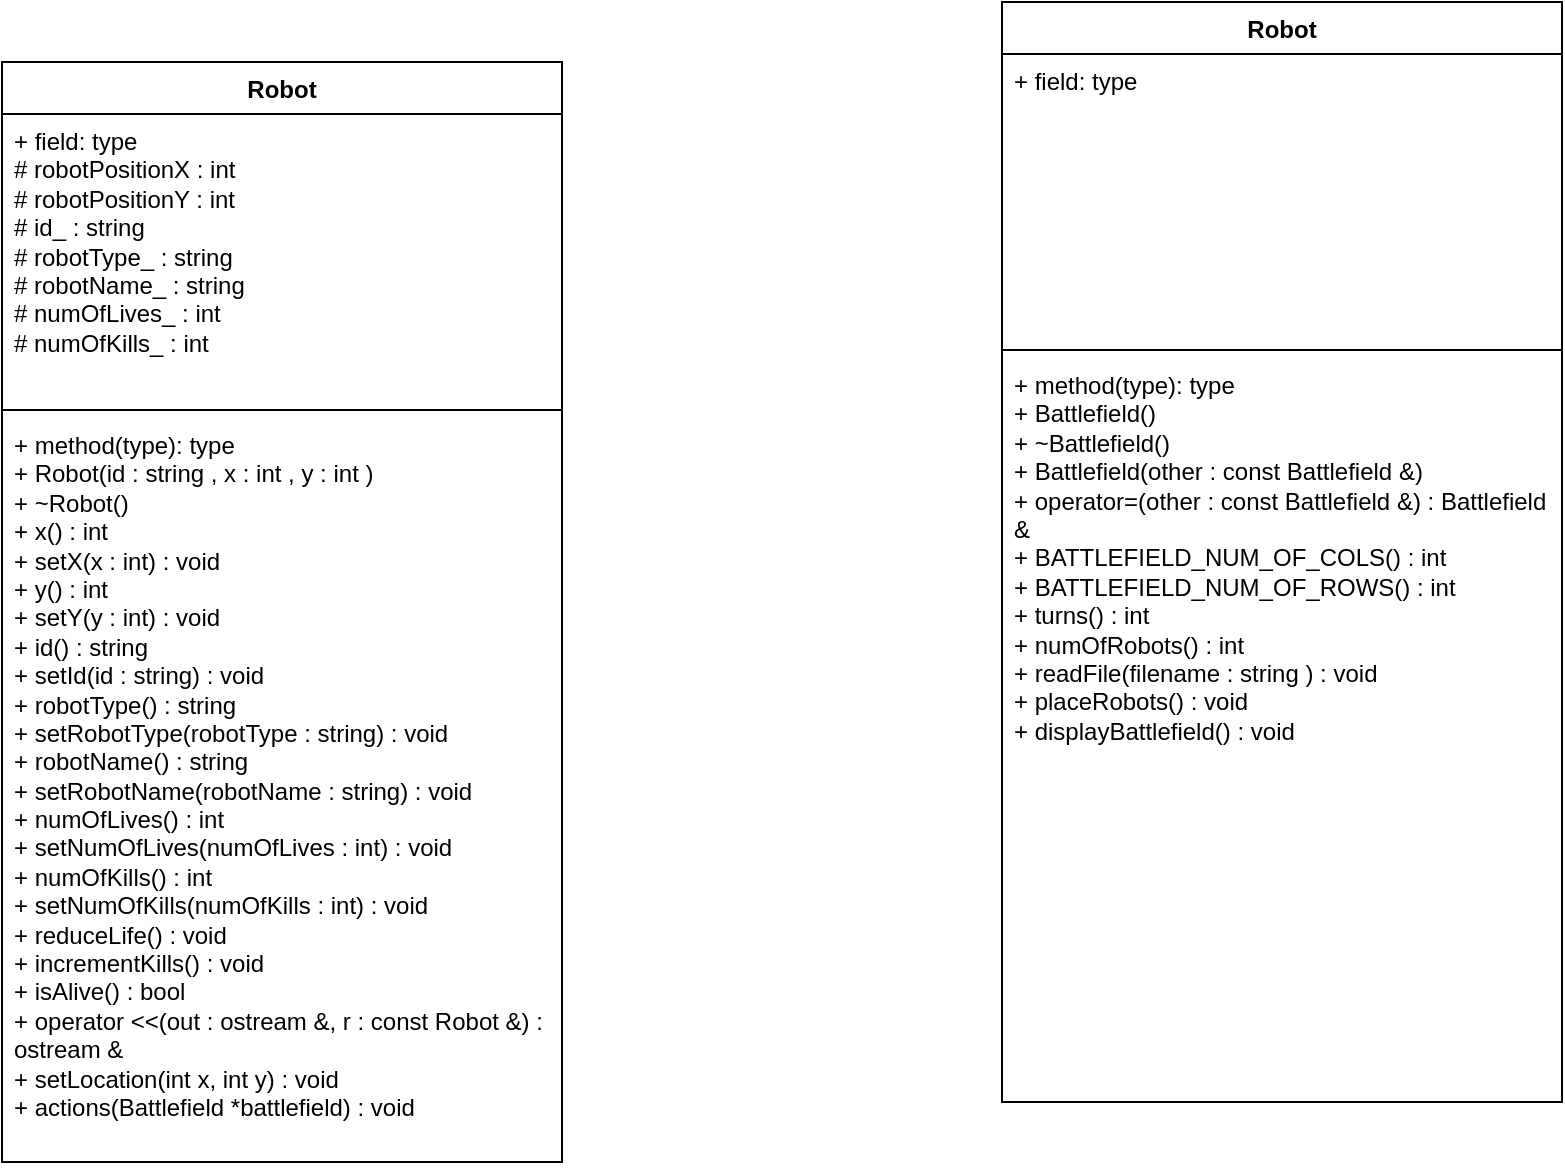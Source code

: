 <mxfile version="27.0.9">
  <diagram id="zoCXydCkctltuRsv51IL" name="Page-1">
    <mxGraphModel dx="621" dy="419" grid="1" gridSize="10" guides="1" tooltips="1" connect="1" arrows="1" fold="1" page="1" pageScale="1" pageWidth="850" pageHeight="1100" math="0" shadow="0">
      <root>
        <mxCell id="0" />
        <mxCell id="1" parent="0" />
        <mxCell id="tIdZeXWYgV82YrUBsXAL-1" value="Robot" style="swimlane;fontStyle=1;align=center;verticalAlign=top;childLayout=stackLayout;horizontal=1;startSize=26;horizontalStack=0;resizeParent=1;resizeParentMax=0;resizeLast=0;collapsible=1;marginBottom=0;whiteSpace=wrap;html=1;" parent="1" vertex="1">
          <mxGeometry x="190" y="220" width="280" height="550" as="geometry" />
        </mxCell>
        <mxCell id="tIdZeXWYgV82YrUBsXAL-2" value="&lt;div&gt;+ field: type&lt;/div&gt;&lt;div&gt;# robotPositionX : int&lt;/div&gt;&lt;div&gt;# robotPositionY : int&lt;/div&gt;&lt;div&gt;# id_ : string&lt;/div&gt;&lt;div&gt;# robotType_ : string&lt;/div&gt;&lt;div&gt;# robotName_ : string&lt;/div&gt;&lt;div&gt;# numOfLives_ : int&lt;/div&gt;&lt;div&gt;# numOfKills_ : int&lt;/div&gt;&lt;div&gt;&lt;br&gt;&lt;/div&gt;" style="text;strokeColor=none;fillColor=none;align=left;verticalAlign=top;spacingLeft=4;spacingRight=4;overflow=hidden;rotatable=0;points=[[0,0.5],[1,0.5]];portConstraint=eastwest;whiteSpace=wrap;html=1;" parent="tIdZeXWYgV82YrUBsXAL-1" vertex="1">
          <mxGeometry y="26" width="280" height="144" as="geometry" />
        </mxCell>
        <mxCell id="tIdZeXWYgV82YrUBsXAL-3" value="" style="line;strokeWidth=1;fillColor=none;align=left;verticalAlign=middle;spacingTop=-1;spacingLeft=3;spacingRight=3;rotatable=0;labelPosition=right;points=[];portConstraint=eastwest;strokeColor=inherit;" parent="tIdZeXWYgV82YrUBsXAL-1" vertex="1">
          <mxGeometry y="170" width="280" height="8" as="geometry" />
        </mxCell>
        <mxCell id="tIdZeXWYgV82YrUBsXAL-4" value="&lt;div&gt;+ method(type): type&lt;/div&gt;&lt;div&gt;+ Robot(id : string , x : int , y : int )&lt;/div&gt;&lt;div&gt;+ ~Robot()&lt;/div&gt;&lt;div&gt;+ x() : int&lt;/div&gt;&lt;div&gt;+ setX(x : int) : void&lt;/div&gt;&lt;div&gt;+ y() : int&lt;/div&gt;&lt;div&gt;+ setY(y : int) : void &lt;br&gt;&lt;/div&gt;&lt;div&gt;+ id() : string&lt;/div&gt;&lt;div&gt;+ setId(id : string) : void&lt;/div&gt;&lt;div&gt;+ robotType() : string&lt;/div&gt;&lt;div&gt;+ setRobotType(robotType : string) : void&lt;/div&gt;&lt;div&gt;+ robotName() : string&lt;/div&gt;&lt;div&gt;+ setRobotName(robotName : string) : void&lt;/div&gt;&lt;div&gt;+ numOfLives() : int&lt;/div&gt;&lt;div&gt;+ setNumOfLives(numOfLives : int) : void&lt;/div&gt;&lt;div&gt;+ numOfKills() : int&lt;/div&gt;&lt;div&gt;+ setNumOfKills(numOfKills : int) : void&lt;/div&gt;&lt;div&gt;+ reduceLife() : void&lt;/div&gt;&lt;div&gt;+ incrementKills() : void&lt;/div&gt;&lt;div&gt;+ isAlive() : bool&lt;/div&gt;&lt;div&gt;+ operator &amp;lt;&amp;lt;(out : ostream &amp;amp;, r : const Robot &amp;amp;) : ostream &amp;amp;&lt;/div&gt;&lt;div&gt;+ setLocation(int x, int y) : void&lt;/div&gt;&lt;div&gt;+ actions(Battlefield *battlefield) : void&lt;/div&gt;&lt;div&gt;&lt;br&gt;&lt;/div&gt;" style="text;strokeColor=none;fillColor=none;align=left;verticalAlign=top;spacingLeft=4;spacingRight=4;overflow=hidden;rotatable=0;points=[[0,0.5],[1,0.5]];portConstraint=eastwest;whiteSpace=wrap;html=1;" parent="tIdZeXWYgV82YrUBsXAL-1" vertex="1">
          <mxGeometry y="178" width="280" height="372" as="geometry" />
        </mxCell>
        <mxCell id="ncXmUl3r5JDv5Fd3TMFn-1" value="Robot" style="swimlane;fontStyle=1;align=center;verticalAlign=top;childLayout=stackLayout;horizontal=1;startSize=26;horizontalStack=0;resizeParent=1;resizeParentMax=0;resizeLast=0;collapsible=1;marginBottom=0;whiteSpace=wrap;html=1;" parent="1" vertex="1">
          <mxGeometry x="690" y="190" width="280" height="550" as="geometry" />
        </mxCell>
        <mxCell id="ncXmUl3r5JDv5Fd3TMFn-2" value="&lt;div&gt;+ field: type&lt;/div&gt;" style="text;strokeColor=none;fillColor=none;align=left;verticalAlign=top;spacingLeft=4;spacingRight=4;overflow=hidden;rotatable=0;points=[[0,0.5],[1,0.5]];portConstraint=eastwest;whiteSpace=wrap;html=1;" parent="ncXmUl3r5JDv5Fd3TMFn-1" vertex="1">
          <mxGeometry y="26" width="280" height="144" as="geometry" />
        </mxCell>
        <mxCell id="ncXmUl3r5JDv5Fd3TMFn-3" value="" style="line;strokeWidth=1;fillColor=none;align=left;verticalAlign=middle;spacingTop=-1;spacingLeft=3;spacingRight=3;rotatable=0;labelPosition=right;points=[];portConstraint=eastwest;strokeColor=inherit;" parent="ncXmUl3r5JDv5Fd3TMFn-1" vertex="1">
          <mxGeometry y="170" width="280" height="8" as="geometry" />
        </mxCell>
        <mxCell id="ncXmUl3r5JDv5Fd3TMFn-4" value="+ method(type): type&lt;br&gt;+ Battlefield()&lt;br&gt;+ ~Battlefield()&lt;br&gt;+ Battlefield(other : const Battlefield &amp;amp;)&lt;br&gt;+ operator=(other : const Battlefield &amp;amp;) : Battlefield &amp;amp;&lt;br&gt;+ BATTLEFIELD_NUM_OF_COLS() : int&lt;br&gt;+ BATTLEFIELD_NUM_OF_ROWS() : int&lt;br&gt;+ turns() : int&lt;br&gt;+ numOfRobots() : int&lt;br&gt;+ readFile(filename : string ) : void&lt;br&gt;+ placeRobots() : void&lt;br&gt;+ displayBattlefield() : void" style="text;strokeColor=none;fillColor=none;align=left;verticalAlign=top;spacingLeft=4;spacingRight=4;overflow=hidden;rotatable=0;points=[[0,0.5],[1,0.5]];portConstraint=eastwest;whiteSpace=wrap;html=1;" parent="ncXmUl3r5JDv5Fd3TMFn-1" vertex="1">
          <mxGeometry y="178" width="280" height="372" as="geometry" />
        </mxCell>
      </root>
    </mxGraphModel>
  </diagram>
</mxfile>
